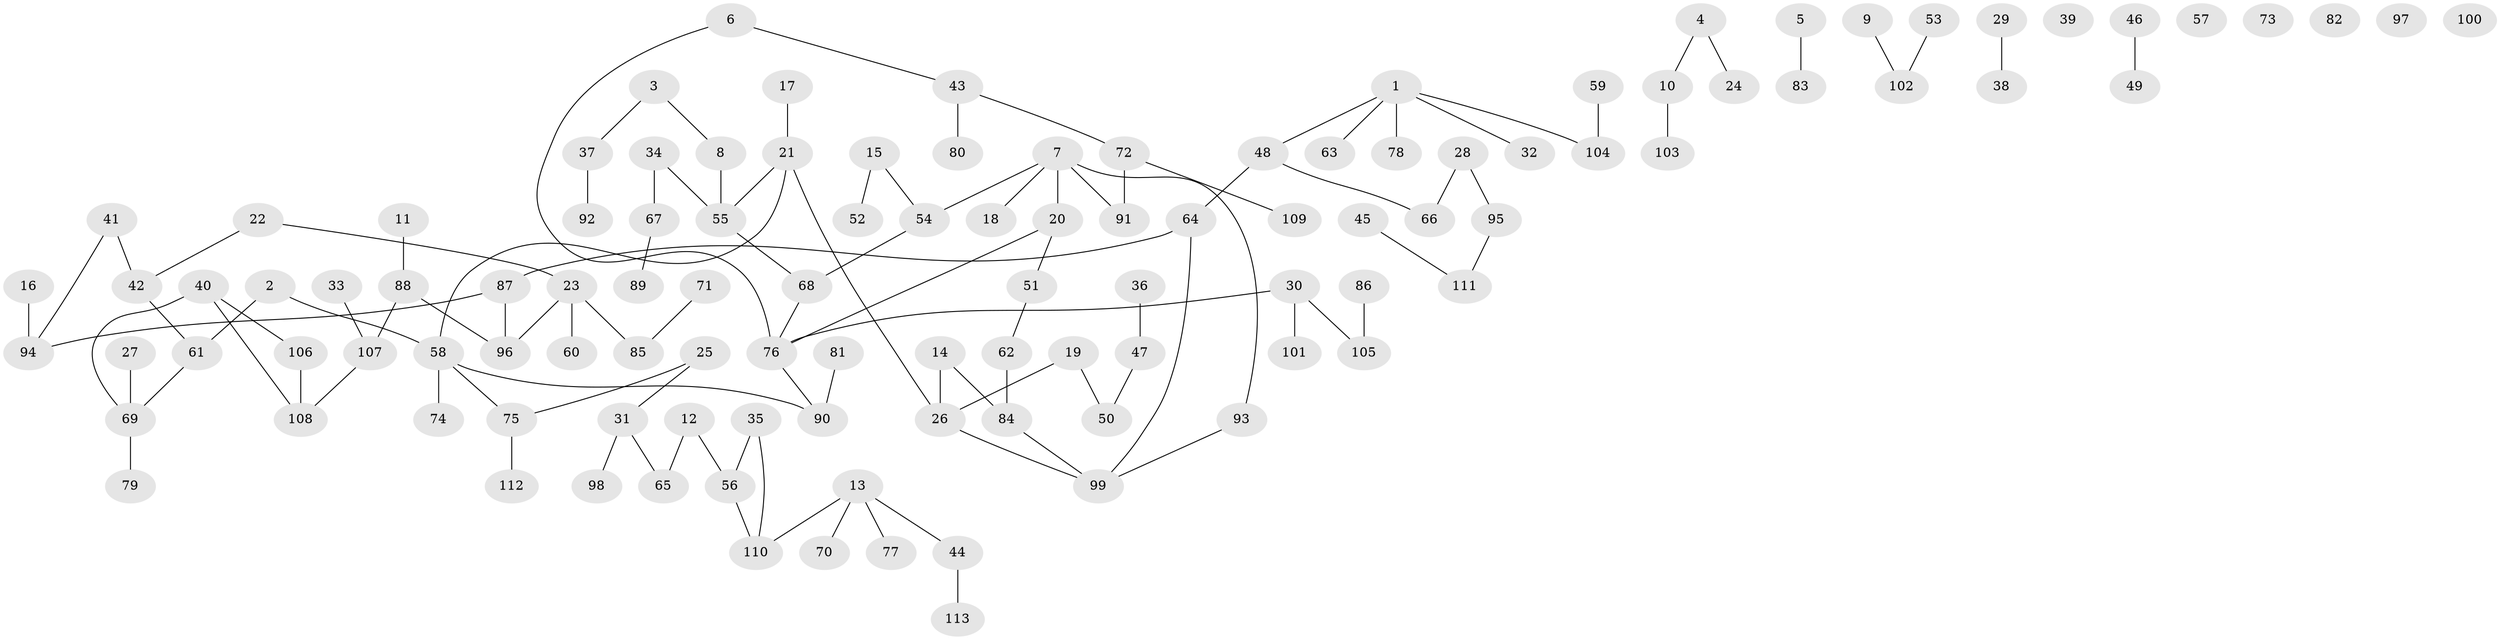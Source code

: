 // coarse degree distribution, {1: 0.375, 2: 0.2916666666666667, 6: 0.020833333333333332, 3: 0.14583333333333334, 4: 0.14583333333333334, 5: 0.020833333333333332}
// Generated by graph-tools (version 1.1) at 2025/43/03/06/25 01:43:18]
// undirected, 113 vertices, 112 edges
graph export_dot {
graph [start="1"]
  node [color=gray90,style=filled];
  1;
  2;
  3;
  4;
  5;
  6;
  7;
  8;
  9;
  10;
  11;
  12;
  13;
  14;
  15;
  16;
  17;
  18;
  19;
  20;
  21;
  22;
  23;
  24;
  25;
  26;
  27;
  28;
  29;
  30;
  31;
  32;
  33;
  34;
  35;
  36;
  37;
  38;
  39;
  40;
  41;
  42;
  43;
  44;
  45;
  46;
  47;
  48;
  49;
  50;
  51;
  52;
  53;
  54;
  55;
  56;
  57;
  58;
  59;
  60;
  61;
  62;
  63;
  64;
  65;
  66;
  67;
  68;
  69;
  70;
  71;
  72;
  73;
  74;
  75;
  76;
  77;
  78;
  79;
  80;
  81;
  82;
  83;
  84;
  85;
  86;
  87;
  88;
  89;
  90;
  91;
  92;
  93;
  94;
  95;
  96;
  97;
  98;
  99;
  100;
  101;
  102;
  103;
  104;
  105;
  106;
  107;
  108;
  109;
  110;
  111;
  112;
  113;
  1 -- 32;
  1 -- 48;
  1 -- 63;
  1 -- 78;
  1 -- 104;
  2 -- 58;
  2 -- 61;
  3 -- 8;
  3 -- 37;
  4 -- 10;
  4 -- 24;
  5 -- 83;
  6 -- 43;
  6 -- 76;
  7 -- 18;
  7 -- 20;
  7 -- 54;
  7 -- 91;
  7 -- 93;
  8 -- 55;
  9 -- 102;
  10 -- 103;
  11 -- 88;
  12 -- 56;
  12 -- 65;
  13 -- 44;
  13 -- 70;
  13 -- 77;
  13 -- 110;
  14 -- 26;
  14 -- 84;
  15 -- 52;
  15 -- 54;
  16 -- 94;
  17 -- 21;
  19 -- 26;
  19 -- 50;
  20 -- 51;
  20 -- 76;
  21 -- 26;
  21 -- 55;
  21 -- 58;
  22 -- 23;
  22 -- 42;
  23 -- 60;
  23 -- 85;
  23 -- 96;
  25 -- 31;
  25 -- 75;
  26 -- 99;
  27 -- 69;
  28 -- 66;
  28 -- 95;
  29 -- 38;
  30 -- 76;
  30 -- 101;
  30 -- 105;
  31 -- 65;
  31 -- 98;
  33 -- 107;
  34 -- 55;
  34 -- 67;
  35 -- 56;
  35 -- 110;
  36 -- 47;
  37 -- 92;
  40 -- 69;
  40 -- 106;
  40 -- 108;
  41 -- 42;
  41 -- 94;
  42 -- 61;
  43 -- 72;
  43 -- 80;
  44 -- 113;
  45 -- 111;
  46 -- 49;
  47 -- 50;
  48 -- 64;
  48 -- 66;
  51 -- 62;
  53 -- 102;
  54 -- 68;
  55 -- 68;
  56 -- 110;
  58 -- 74;
  58 -- 75;
  58 -- 90;
  59 -- 104;
  61 -- 69;
  62 -- 84;
  64 -- 87;
  64 -- 99;
  67 -- 89;
  68 -- 76;
  69 -- 79;
  71 -- 85;
  72 -- 91;
  72 -- 109;
  75 -- 112;
  76 -- 90;
  81 -- 90;
  84 -- 99;
  86 -- 105;
  87 -- 94;
  87 -- 96;
  88 -- 96;
  88 -- 107;
  93 -- 99;
  95 -- 111;
  106 -- 108;
  107 -- 108;
}
